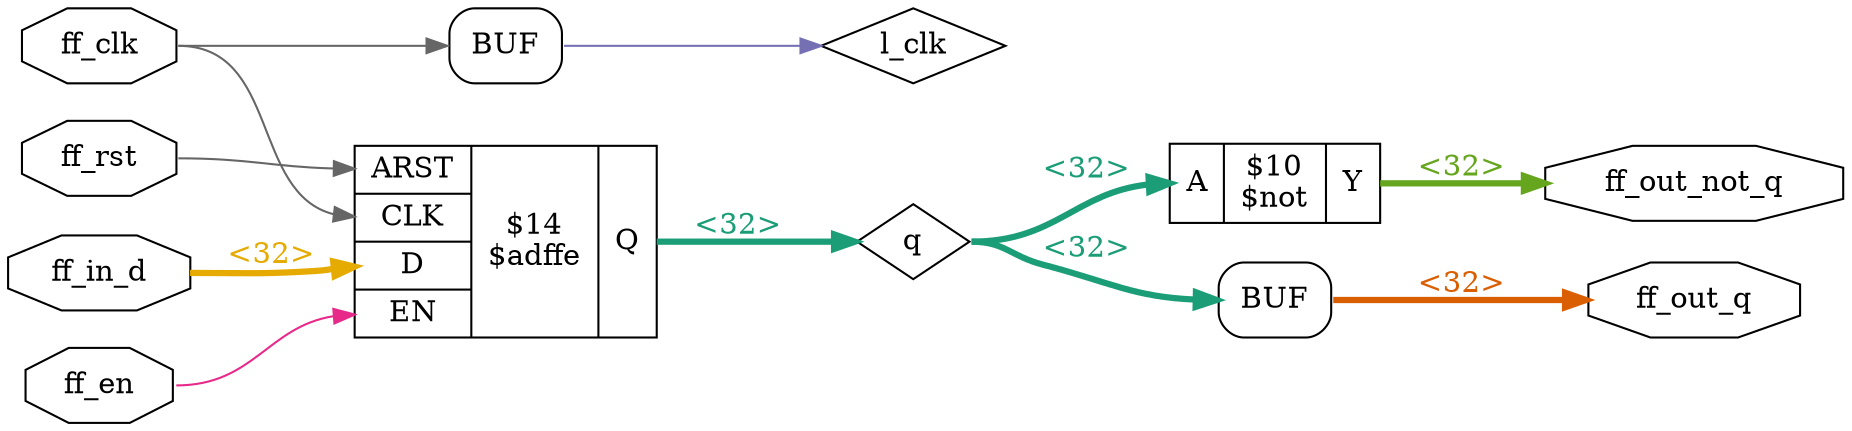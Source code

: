 digraph "$paramod$bbc0fff1baf4a0355009817f8f3153b6e270a0f5\\en_ff" {
rankdir="LR";
remincross=true;
n1 [ shape=octagon, label="ff_clk", color="black", fontcolor="black" ];
n2 [ shape=octagon, label="ff_en", color="black", fontcolor="black" ];
n3 [ shape=octagon, label="ff_in_d", color="black", fontcolor="black" ];
n4 [ shape=octagon, label="ff_out_not_q", color="black", fontcolor="black" ];
n5 [ shape=octagon, label="ff_out_q", color="black", fontcolor="black" ];
n6 [ shape=octagon, label="ff_rst", color="black", fontcolor="black" ];
n7 [ shape=diamond, label="l_clk", color="black", fontcolor="black" ];
n8 [ shape=diamond, label="q", color="black", fontcolor="black" ];
c14 [ shape=record, label="{{<p9> ARST|<p10> CLK|<p11> D|<p12> EN}|$14\n$adffe|{<p13> Q}}" ];
c17 [ shape=record, label="{{<p15> A}|$10\n$not|{<p16> Y}}" ];
x0 [shape=box, style=rounded, label="BUF"];
x1 [shape=box, style=rounded, label="BUF"];
n1:e -> c14:p10:w [colorscheme="dark28", color="8", fontcolor="8", label=""];
n1:e -> x1:w:w [colorscheme="dark28", color="8", fontcolor="8", label=""];
n2:e -> c14:p12:w [colorscheme="dark28", color="4", fontcolor="4", label=""];
n3:e -> c14:p11:w [colorscheme="dark28", color="6", fontcolor="6", style="setlinewidth(3)", label="<32>"];
c17:p16:e -> n4:w [colorscheme="dark28", color="5", fontcolor="5", style="setlinewidth(3)", label="<32>"];
x0:e:e -> n5:w [colorscheme="dark28", color="2", fontcolor="2", style="setlinewidth(3)", label="<32>"];
n6:e -> c14:p9:w [colorscheme="dark28", color="8", fontcolor="8", label=""];
x1:e:e -> n7:w [colorscheme="dark28", color="3", fontcolor="3", label=""];
c14:p13:e -> n8:w [colorscheme="dark28", color="1", fontcolor="1", style="setlinewidth(3)", label="<32>"];
n8:e -> c17:p15:w [colorscheme="dark28", color="1", fontcolor="1", style="setlinewidth(3)", label="<32>"];
n8:e -> x0:w:w [colorscheme="dark28", color="1", fontcolor="1", style="setlinewidth(3)", label="<32>"];
}
digraph "$paramod\\adder_rv\\OP_W=s32'00000000000000000000000000100000" {
rankdir="LR";
remincross=true;
n1 [ shape=octagon, label="o_flow", color="black", fontcolor="black" ];
n2 [ shape=octagon, label="op1", color="black", fontcolor="black" ];
n3 [ shape=octagon, label="op2", color="black", fontcolor="black" ];
n4 [ shape=octagon, label="sum_o", color="black", fontcolor="black" ];
c8 [ shape=record, label="{{<p5> A|<p6> B}|$8\n$add|{<p7> Y}}" ];
x0 [ shape=record, style=rounded, label="<s1> 32:32 - 0:0 |<s0> 31:0 - 31:0 " ];
c8:p7:e -> x0:w [arrowhead=odiamond, arrowtail=odiamond, dir=both, colorscheme="dark28", color="8", fontcolor="8", style="setlinewidth(3)", label="<33>"];
x0:s1:e -> n1:w [colorscheme="dark28", color="2", fontcolor="2", label=""];
n2:e -> c8:p5:w [colorscheme="dark28", color="6", fontcolor="6", style="setlinewidth(3)", label="<32>"];
n3:e -> c8:p6:w [colorscheme="dark28", color="1", fontcolor="1", style="setlinewidth(3)", label="<32>"];
x0:s0:e -> n4:w [colorscheme="dark28", color="6", fontcolor="6", style="setlinewidth(3)", label="<32>"];
}
digraph "instruction_fetch" {
rankdir="LR";
remincross=true;
n4 [ shape=octagon, label="fetch_clk", color="black", fontcolor="black" ];
n5 [ shape=octagon, label="fetch_rst", color="black", fontcolor="black" ];
n6 [ shape=octagon, label="in_branch", color="black", fontcolor="black" ];
n7 [ shape=octagon, label="in_jump", color="black", fontcolor="black" ];
n8 [ shape=octagon, label="is_branch", color="black", fontcolor="black" ];
n9 [ shape=octagon, label="is_jump", color="black", fontcolor="black" ];
n10 [ shape=diamond, label="o_flow_4", color="black", fontcolor="black" ];
n11 [ shape=diamond, label="o_flow_jmp", color="black", fontcolor="black" ];
n12 [ shape=octagon, label="pc", color="black", fontcolor="black" ];
n13 [ shape=octagon, label="pc_error", color="black", fontcolor="black" ];
n14 [ shape=diamond, label="pc_jump", color="black", fontcolor="black" ];
n15 [ shape=diamond, label="pc_next", color="black", fontcolor="black" ];
n16 [ shape=diamond, label="pc_plus_4", color="black", fontcolor="black" ];
n17 [ shape=diamond, label="pc_reg", color="black", fontcolor="black" ];
c22 [ shape=record, label="{{<p18> A|<p19> B|<p20> S}|$2\n$mux|{<p21> Y}}" ];
c23 [ shape=record, label="{{<p18> A|<p19> B|<p20> S}|$3\n$mux|{<p21> Y}}" ];
v1 [ label="0" ];
c24 [ shape=record, label="{{<p18> A|<p19> B|<p20> S}|$5\n$mux|{<p21> Y}}" ];
x0 [ shape=record, style=rounded, label="0 -&gt; 31:1 |<s0> 0:0 - 0:0 " ];
x0:e -> c24:p18:w [arrowhead=odiamond, arrowtail=odiamond, dir=both, colorscheme="dark28", color="8", fontcolor="8", style="setlinewidth(3)", label="<32>"];
c25 [ shape=record, label="{{<p18> A|<p19> B|<p20> S}|$6\n$mux|{<p21> Y}}" ];
x2 [ shape=record, style=rounded, label="0 -&gt; 31:1 |<s0> 0:0 - 0:0 " ];
x2:e -> c25:p19:w [arrowhead=odiamond, arrowtail=odiamond, dir=both, colorscheme="dark28", color="5", fontcolor="5", style="setlinewidth(3)", label="<32>"];
x3 [ shape=record, style=rounded, label="<s1> 31:1 - 31:1 |<s0> 0:0 - 0:0 " ];
c25:p21:e -> x3:w [arrowhead=odiamond, arrowtail=odiamond, dir=both, colorscheme="dark28", color="3", fontcolor="3", style="setlinewidth(3)", label="<32>"];
v4 [ label="1'1" ];
v5 [ label="" ];
c32 [ shape=record, label="{{<p26> ff_clk|<p27> ff_en|<p28> ff_in_d|<p29> ff_rst}|u_pc_incr_ff\n$paramod$bbc0fff1baf4a0355009817f8f3153b6e270a0f5\\en_ff|{<p30> ff_out_not_q|<p31> ff_out_q}}" ];
c37 [ shape=record, label="{{<p33> op1|<p34> op2}|u_pc_jump\n$paramod\\adder_rv\\OP_W=s32'00000000000000000000000000100000|{<p35> o_flow|<p36> sum_o}}" ];
x6 [ shape=record, style=rounded, label="<s0> 0:0 - 0:0 " ];
c37:p35:e -> x6:w [arrowhead=odiamond, arrowtail=odiamond, dir=both, colorscheme="dark28", color="2", fontcolor="2", label=""];
v8 [ label="4" ];
c38 [ shape=record, label="{{<p33> op1|<p34> op2}|u_pc_plus_4\n$paramod\\adder_rv\\OP_W=s32'00000000000000000000000000100000|{<p35> o_flow|<p36> sum_o}}" ];
x7 [ shape=record, style=rounded, label="<s0> 0:0 - 0:0 " ];
c38:p35:e -> x7:w [arrowhead=odiamond, arrowtail=odiamond, dir=both, colorscheme="dark28", color="2", fontcolor="2", label=""];
x9 [ shape=record, style=rounded, label="<s0> 0:0 - 0:0 " ];
v10 [ label="31'0000000000000000000000000000000" ];
x11 [ shape=record, style=rounded, label="<s0> 30:0 - 31:1 " ];
v12 [ label="31'0000000000000000000000000000000" ];
x13 [ shape=record, style=rounded, label="<s0> 30:0 - 31:1 " ];
x14 [shape=box, style=rounded, label="BUF"];
c22:p21:e -> c23:p18:w [colorscheme="dark28", color="3", fontcolor="3", style="setlinewidth(3)", label="<32>"];
x11:s0:e -> n10:w [colorscheme="dark28", color="4", fontcolor="4", style="setlinewidth(3)", label="<31>"];
x7:s0:e -> n10:w [colorscheme="dark28", color="4", fontcolor="4", style="setlinewidth(3)", label="<31>"];
n10:e -> x0:s0:w [colorscheme="dark28", color="4", fontcolor="4", style="setlinewidth(3)", label="<31>"];
x13:s0:e -> n11:w [colorscheme="dark28", color="6", fontcolor="6", style="setlinewidth(3)", label="<31>"];
x6:s0:e -> n11:w [colorscheme="dark28", color="6", fontcolor="6", style="setlinewidth(3)", label="<31>"];
n11:e -> x2:s0:w [colorscheme="dark28", color="6", fontcolor="6", style="setlinewidth(3)", label="<31>"];
x14:e:e -> n12:w [colorscheme="dark28", color="6", fontcolor="6", style="setlinewidth(3)", label="<32>"];
x3:s0:e -> n13:w [colorscheme="dark28", color="8", fontcolor="8", label=""];
n13:e -> x9:w [colorscheme="dark28", color="8", fontcolor="8", label=""];
c37:p36:e -> n14:w [colorscheme="dark28", color="4", fontcolor="4", style="setlinewidth(3)", label="<32>"];
n14:e -> c23:p19:w [colorscheme="dark28", color="4", fontcolor="4", style="setlinewidth(3)", label="<32>"];
c23:p21:e -> n15:w [colorscheme="dark28", color="6", fontcolor="6", style="setlinewidth(3)", label="<32>"];
n15:e -> c32:p28:w [colorscheme="dark28", color="6", fontcolor="6", style="setlinewidth(3)", label="<32>"];
c38:p36:e -> n16:w [colorscheme="dark28", color="5", fontcolor="5", style="setlinewidth(3)", label="<32>"];
n16:e -> c22:p18:w [colorscheme="dark28", color="5", fontcolor="5", style="setlinewidth(3)", label="<32>"];
c32:p31:e -> n17:w [colorscheme="dark28", color="2", fontcolor="2", style="setlinewidth(3)", label="<32>"];
n17:e -> c37:p33:w [colorscheme="dark28", color="2", fontcolor="2", style="setlinewidth(3)", label="<32>"];
n17:e -> c38:p33:w [colorscheme="dark28", color="2", fontcolor="2", style="setlinewidth(3)", label="<32>"];
n17:e -> x14:w:w [colorscheme="dark28", color="2", fontcolor="2", style="setlinewidth(3)", label="<32>"];
c24:p21:e -> c25:p18:w [colorscheme="dark28", color="2", fontcolor="2", style="setlinewidth(3)", label="<32>"];
n3 [ shape=diamond, label="$6_Y" ];
x3:s1:e -> n3:w [colorscheme="dark28", color="4", fontcolor="4", label=""];
x9:s0:e -> n3:w [colorscheme="dark28", color="4", fontcolor="4", label=""];
n4:e -> c32:p26:w [colorscheme="dark28", color="8", fontcolor="8", label=""];
n5:e -> c32:p29:w [colorscheme="dark28", color="6", fontcolor="6", label=""];
n6:e -> c22:p19:w [colorscheme="dark28", color="1", fontcolor="1", style="setlinewidth(3)", label="<32>"];
n7:e -> c37:p34:w [colorscheme="dark28", color="3", fontcolor="3", style="setlinewidth(3)", label="<32>"];
n8:e -> c22:p20:w [colorscheme="dark28", color="4", fontcolor="4", label=""];
n8:e -> c24:p20:w [colorscheme="dark28", color="4", fontcolor="4", label=""];
n9:e -> c23:p20:w [colorscheme="dark28", color="6", fontcolor="6", label=""];
n9:e -> c25:p20:w [colorscheme="dark28", color="6", fontcolor="6", label=""];
v1:e -> c24:p19:w [colorscheme="dark28", color="3", fontcolor="3", style="setlinewidth(3)", label="<32>"];
v10:e -> x11:w [colorscheme="dark28", color="3", fontcolor="3", style="setlinewidth(3)", label="<31>"];
v12:e -> x13:w [colorscheme="dark28", color="2", fontcolor="2", style="setlinewidth(3)", label="<31>"];
v4:e -> c32:p27:w [colorscheme="dark28", color="8", fontcolor="8", label=""];
c32:p30:e -> v5:w [colorscheme="dark28", color="7", fontcolor="7", label=""];
v8:e -> c38:p34:w [colorscheme="dark28", color="7", fontcolor="7", style="setlinewidth(3)", label="<32>"];
}
